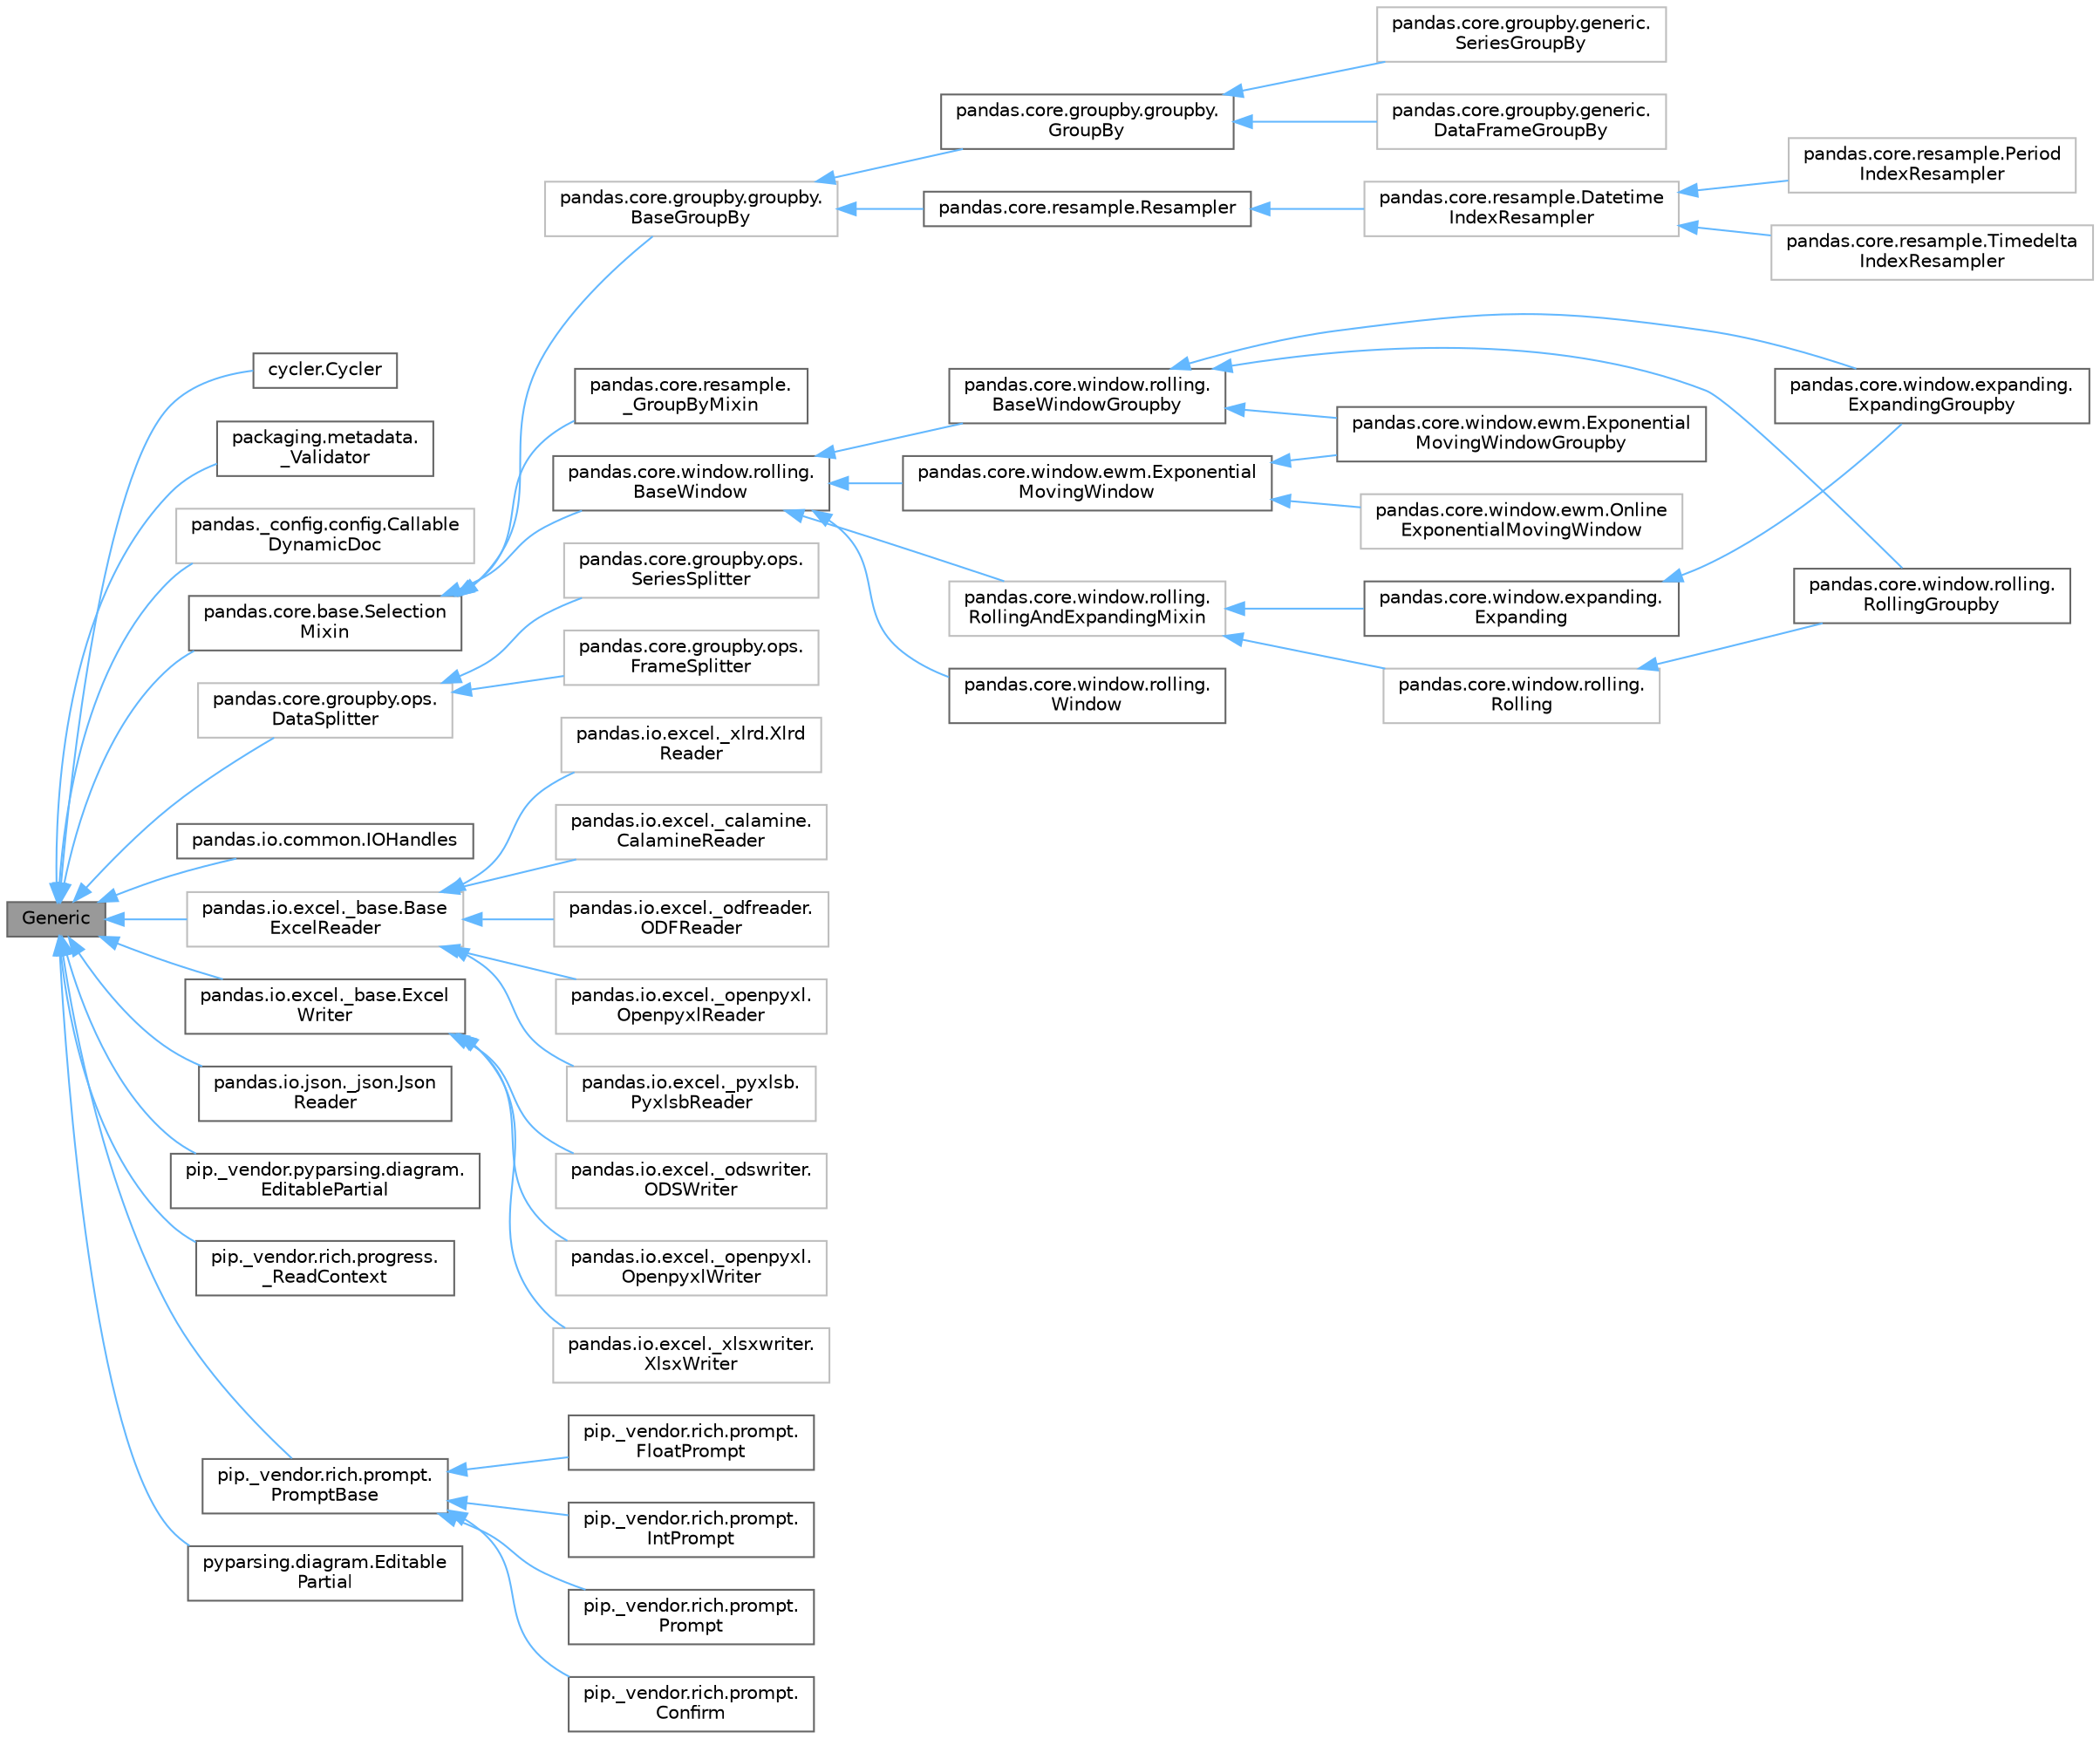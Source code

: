 digraph "Generic"
{
 // LATEX_PDF_SIZE
  bgcolor="transparent";
  edge [fontname=Helvetica,fontsize=10,labelfontname=Helvetica,labelfontsize=10];
  node [fontname=Helvetica,fontsize=10,shape=box,height=0.2,width=0.4];
  rankdir="LR";
  Node1 [id="Node000001",label="Generic",height=0.2,width=0.4,color="gray40", fillcolor="grey60", style="filled", fontcolor="black",tooltip=" "];
  Node1 -> Node2 [id="edge51_Node000001_Node000002",dir="back",color="steelblue1",style="solid",tooltip=" "];
  Node2 [id="Node000002",label="cycler.Cycler",height=0.2,width=0.4,color="gray40", fillcolor="white", style="filled",URL="$de/d75/classcycler_1_1Cycler.html",tooltip=" "];
  Node1 -> Node3 [id="edge52_Node000001_Node000003",dir="back",color="steelblue1",style="solid",tooltip=" "];
  Node3 [id="Node000003",label="packaging.metadata.\l_Validator",height=0.2,width=0.4,color="gray40", fillcolor="white", style="filled",URL="$df/d38/classpackaging_1_1metadata_1_1__Validator.html",tooltip=" "];
  Node1 -> Node4 [id="edge53_Node000001_Node000004",dir="back",color="steelblue1",style="solid",tooltip=" "];
  Node4 [id="Node000004",label="pandas._config.config.Callable\lDynamicDoc",height=0.2,width=0.4,color="grey75", fillcolor="white", style="filled",URL="$d0/d6c/classpandas_1_1__config_1_1config_1_1CallableDynamicDoc.html",tooltip=" "];
  Node1 -> Node5 [id="edge54_Node000001_Node000005",dir="back",color="steelblue1",style="solid",tooltip=" "];
  Node5 [id="Node000005",label="pandas.core.base.Selection\lMixin",height=0.2,width=0.4,color="gray40", fillcolor="white", style="filled",URL="$d8/d8c/classpandas_1_1core_1_1base_1_1SelectionMixin.html",tooltip=" "];
  Node5 -> Node6 [id="edge55_Node000005_Node000006",dir="back",color="steelblue1",style="solid",tooltip=" "];
  Node6 [id="Node000006",label="pandas.core.groupby.groupby.\lBaseGroupBy",height=0.2,width=0.4,color="grey75", fillcolor="white", style="filled",URL="$d2/d90/classpandas_1_1core_1_1groupby_1_1groupby_1_1BaseGroupBy.html",tooltip=" "];
  Node6 -> Node7 [id="edge56_Node000006_Node000007",dir="back",color="steelblue1",style="solid",tooltip=" "];
  Node7 [id="Node000007",label="pandas.core.groupby.groupby.\lGroupBy",height=0.2,width=0.4,color="gray40", fillcolor="white", style="filled",URL="$d4/d3d/classpandas_1_1core_1_1groupby_1_1groupby_1_1GroupBy.html",tooltip=" "];
  Node7 -> Node8 [id="edge57_Node000007_Node000008",dir="back",color="steelblue1",style="solid",tooltip=" "];
  Node8 [id="Node000008",label="pandas.core.groupby.generic.\lDataFrameGroupBy",height=0.2,width=0.4,color="grey75", fillcolor="white", style="filled",URL="$d1/d9d/classpandas_1_1core_1_1groupby_1_1generic_1_1DataFrameGroupBy.html",tooltip=" "];
  Node7 -> Node9 [id="edge58_Node000007_Node000009",dir="back",color="steelblue1",style="solid",tooltip=" "];
  Node9 [id="Node000009",label="pandas.core.groupby.generic.\lSeriesGroupBy",height=0.2,width=0.4,color="grey75", fillcolor="white", style="filled",URL="$dd/dde/classpandas_1_1core_1_1groupby_1_1generic_1_1SeriesGroupBy.html",tooltip=" "];
  Node6 -> Node10 [id="edge59_Node000006_Node000010",dir="back",color="steelblue1",style="solid",tooltip=" "];
  Node10 [id="Node000010",label="pandas.core.resample.Resampler",height=0.2,width=0.4,color="gray40", fillcolor="white", style="filled",URL="$d4/d59/classpandas_1_1core_1_1resample_1_1Resampler.html",tooltip=" "];
  Node10 -> Node11 [id="edge60_Node000010_Node000011",dir="back",color="steelblue1",style="solid",tooltip=" "];
  Node11 [id="Node000011",label="pandas.core.resample.Datetime\lIndexResampler",height=0.2,width=0.4,color="grey75", fillcolor="white", style="filled",URL="$d8/d55/classpandas_1_1core_1_1resample_1_1DatetimeIndexResampler.html",tooltip=" "];
  Node11 -> Node12 [id="edge61_Node000011_Node000012",dir="back",color="steelblue1",style="solid",tooltip=" "];
  Node12 [id="Node000012",label="pandas.core.resample.Period\lIndexResampler",height=0.2,width=0.4,color="grey75", fillcolor="white", style="filled",URL="$d7/d04/classpandas_1_1core_1_1resample_1_1PeriodIndexResampler.html",tooltip=" "];
  Node11 -> Node13 [id="edge62_Node000011_Node000013",dir="back",color="steelblue1",style="solid",tooltip=" "];
  Node13 [id="Node000013",label="pandas.core.resample.Timedelta\lIndexResampler",height=0.2,width=0.4,color="grey75", fillcolor="white", style="filled",URL="$df/d52/classpandas_1_1core_1_1resample_1_1TimedeltaIndexResampler.html",tooltip=" "];
  Node5 -> Node14 [id="edge63_Node000005_Node000014",dir="back",color="steelblue1",style="solid",tooltip=" "];
  Node14 [id="Node000014",label="pandas.core.resample.\l_GroupByMixin",height=0.2,width=0.4,color="gray40", fillcolor="white", style="filled",URL="$d9/d00/classpandas_1_1core_1_1resample_1_1__GroupByMixin.html",tooltip=" "];
  Node5 -> Node15 [id="edge64_Node000005_Node000015",dir="back",color="steelblue1",style="solid",tooltip=" "];
  Node15 [id="Node000015",label="pandas.core.window.rolling.\lBaseWindow",height=0.2,width=0.4,color="gray40", fillcolor="white", style="filled",URL="$d3/d29/classpandas_1_1core_1_1window_1_1rolling_1_1BaseWindow.html",tooltip=" "];
  Node15 -> Node16 [id="edge65_Node000015_Node000016",dir="back",color="steelblue1",style="solid",tooltip=" "];
  Node16 [id="Node000016",label="pandas.core.window.ewm.Exponential\lMovingWindow",height=0.2,width=0.4,color="gray40", fillcolor="white", style="filled",URL="$dd/d1c/classpandas_1_1core_1_1window_1_1ewm_1_1ExponentialMovingWindow.html",tooltip=" "];
  Node16 -> Node17 [id="edge66_Node000016_Node000017",dir="back",color="steelblue1",style="solid",tooltip=" "];
  Node17 [id="Node000017",label="pandas.core.window.ewm.Exponential\lMovingWindowGroupby",height=0.2,width=0.4,color="gray40", fillcolor="white", style="filled",URL="$dd/dfe/classpandas_1_1core_1_1window_1_1ewm_1_1ExponentialMovingWindowGroupby.html",tooltip=" "];
  Node16 -> Node18 [id="edge67_Node000016_Node000018",dir="back",color="steelblue1",style="solid",tooltip=" "];
  Node18 [id="Node000018",label="pandas.core.window.ewm.Online\lExponentialMovingWindow",height=0.2,width=0.4,color="grey75", fillcolor="white", style="filled",URL="$d0/dad/classpandas_1_1core_1_1window_1_1ewm_1_1OnlineExponentialMovingWindow.html",tooltip=" "];
  Node15 -> Node19 [id="edge68_Node000015_Node000019",dir="back",color="steelblue1",style="solid",tooltip=" "];
  Node19 [id="Node000019",label="pandas.core.window.rolling.\lBaseWindowGroupby",height=0.2,width=0.4,color="gray40", fillcolor="white", style="filled",URL="$de/de4/classpandas_1_1core_1_1window_1_1rolling_1_1BaseWindowGroupby.html",tooltip=" "];
  Node19 -> Node17 [id="edge69_Node000019_Node000017",dir="back",color="steelblue1",style="solid",tooltip=" "];
  Node19 -> Node20 [id="edge70_Node000019_Node000020",dir="back",color="steelblue1",style="solid",tooltip=" "];
  Node20 [id="Node000020",label="pandas.core.window.expanding.\lExpandingGroupby",height=0.2,width=0.4,color="gray40", fillcolor="white", style="filled",URL="$d0/d0d/classpandas_1_1core_1_1window_1_1expanding_1_1ExpandingGroupby.html",tooltip=" "];
  Node19 -> Node21 [id="edge71_Node000019_Node000021",dir="back",color="steelblue1",style="solid",tooltip=" "];
  Node21 [id="Node000021",label="pandas.core.window.rolling.\lRollingGroupby",height=0.2,width=0.4,color="gray40", fillcolor="white", style="filled",URL="$db/d2d/classpandas_1_1core_1_1window_1_1rolling_1_1RollingGroupby.html",tooltip=" "];
  Node15 -> Node22 [id="edge72_Node000015_Node000022",dir="back",color="steelblue1",style="solid",tooltip=" "];
  Node22 [id="Node000022",label="pandas.core.window.rolling.\lRollingAndExpandingMixin",height=0.2,width=0.4,color="grey75", fillcolor="white", style="filled",URL="$d5/d15/classpandas_1_1core_1_1window_1_1rolling_1_1RollingAndExpandingMixin.html",tooltip=" "];
  Node22 -> Node23 [id="edge73_Node000022_Node000023",dir="back",color="steelblue1",style="solid",tooltip=" "];
  Node23 [id="Node000023",label="pandas.core.window.expanding.\lExpanding",height=0.2,width=0.4,color="gray40", fillcolor="white", style="filled",URL="$d5/d66/classpandas_1_1core_1_1window_1_1expanding_1_1Expanding.html",tooltip=" "];
  Node23 -> Node20 [id="edge74_Node000023_Node000020",dir="back",color="steelblue1",style="solid",tooltip=" "];
  Node22 -> Node24 [id="edge75_Node000022_Node000024",dir="back",color="steelblue1",style="solid",tooltip=" "];
  Node24 [id="Node000024",label="pandas.core.window.rolling.\lRolling",height=0.2,width=0.4,color="grey75", fillcolor="white", style="filled",URL="$d4/d14/classpandas_1_1core_1_1window_1_1rolling_1_1Rolling.html",tooltip=" "];
  Node24 -> Node21 [id="edge76_Node000024_Node000021",dir="back",color="steelblue1",style="solid",tooltip=" "];
  Node15 -> Node25 [id="edge77_Node000015_Node000025",dir="back",color="steelblue1",style="solid",tooltip=" "];
  Node25 [id="Node000025",label="pandas.core.window.rolling.\lWindow",height=0.2,width=0.4,color="gray40", fillcolor="white", style="filled",URL="$d0/d3c/classpandas_1_1core_1_1window_1_1rolling_1_1Window.html",tooltip=" "];
  Node1 -> Node26 [id="edge78_Node000001_Node000026",dir="back",color="steelblue1",style="solid",tooltip=" "];
  Node26 [id="Node000026",label="pandas.core.groupby.ops.\lDataSplitter",height=0.2,width=0.4,color="grey75", fillcolor="white", style="filled",URL="$d8/da4/classpandas_1_1core_1_1groupby_1_1ops_1_1DataSplitter.html",tooltip=" "];
  Node26 -> Node27 [id="edge79_Node000026_Node000027",dir="back",color="steelblue1",style="solid",tooltip=" "];
  Node27 [id="Node000027",label="pandas.core.groupby.ops.\lFrameSplitter",height=0.2,width=0.4,color="grey75", fillcolor="white", style="filled",URL="$d5/d66/classpandas_1_1core_1_1groupby_1_1ops_1_1FrameSplitter.html",tooltip=" "];
  Node26 -> Node28 [id="edge80_Node000026_Node000028",dir="back",color="steelblue1",style="solid",tooltip=" "];
  Node28 [id="Node000028",label="pandas.core.groupby.ops.\lSeriesSplitter",height=0.2,width=0.4,color="grey75", fillcolor="white", style="filled",URL="$da/d88/classpandas_1_1core_1_1groupby_1_1ops_1_1SeriesSplitter.html",tooltip=" "];
  Node1 -> Node29 [id="edge81_Node000001_Node000029",dir="back",color="steelblue1",style="solid",tooltip=" "];
  Node29 [id="Node000029",label="pandas.io.common.IOHandles",height=0.2,width=0.4,color="gray40", fillcolor="white", style="filled",URL="$db/dd8/classpandas_1_1io_1_1common_1_1IOHandles.html",tooltip=" "];
  Node1 -> Node30 [id="edge82_Node000001_Node000030",dir="back",color="steelblue1",style="solid",tooltip=" "];
  Node30 [id="Node000030",label="pandas.io.excel._base.Base\lExcelReader",height=0.2,width=0.4,color="grey75", fillcolor="white", style="filled",URL="$d2/d59/classpandas_1_1io_1_1excel_1_1__base_1_1BaseExcelReader.html",tooltip=" "];
  Node30 -> Node31 [id="edge83_Node000030_Node000031",dir="back",color="steelblue1",style="solid",tooltip=" "];
  Node31 [id="Node000031",label="pandas.io.excel._calamine.\lCalamineReader",height=0.2,width=0.4,color="grey75", fillcolor="white", style="filled",URL="$d9/d6c/classpandas_1_1io_1_1excel_1_1__calamine_1_1CalamineReader.html",tooltip=" "];
  Node30 -> Node32 [id="edge84_Node000030_Node000032",dir="back",color="steelblue1",style="solid",tooltip=" "];
  Node32 [id="Node000032",label="pandas.io.excel._odfreader.\lODFReader",height=0.2,width=0.4,color="grey75", fillcolor="white", style="filled",URL="$dd/d68/classpandas_1_1io_1_1excel_1_1__odfreader_1_1ODFReader.html",tooltip=" "];
  Node30 -> Node33 [id="edge85_Node000030_Node000033",dir="back",color="steelblue1",style="solid",tooltip=" "];
  Node33 [id="Node000033",label="pandas.io.excel._openpyxl.\lOpenpyxlReader",height=0.2,width=0.4,color="grey75", fillcolor="white", style="filled",URL="$d0/dd8/classpandas_1_1io_1_1excel_1_1__openpyxl_1_1OpenpyxlReader.html",tooltip=" "];
  Node30 -> Node34 [id="edge86_Node000030_Node000034",dir="back",color="steelblue1",style="solid",tooltip=" "];
  Node34 [id="Node000034",label="pandas.io.excel._pyxlsb.\lPyxlsbReader",height=0.2,width=0.4,color="grey75", fillcolor="white", style="filled",URL="$d2/dbe/classpandas_1_1io_1_1excel_1_1__pyxlsb_1_1PyxlsbReader.html",tooltip=" "];
  Node30 -> Node35 [id="edge87_Node000030_Node000035",dir="back",color="steelblue1",style="solid",tooltip=" "];
  Node35 [id="Node000035",label="pandas.io.excel._xlrd.Xlrd\lReader",height=0.2,width=0.4,color="grey75", fillcolor="white", style="filled",URL="$d7/d4f/classpandas_1_1io_1_1excel_1_1__xlrd_1_1XlrdReader.html",tooltip=" "];
  Node1 -> Node36 [id="edge88_Node000001_Node000036",dir="back",color="steelblue1",style="solid",tooltip=" "];
  Node36 [id="Node000036",label="pandas.io.excel._base.Excel\lWriter",height=0.2,width=0.4,color="gray40", fillcolor="white", style="filled",URL="$d9/d3c/classpandas_1_1io_1_1excel_1_1__base_1_1ExcelWriter.html",tooltip=" "];
  Node36 -> Node37 [id="edge89_Node000036_Node000037",dir="back",color="steelblue1",style="solid",tooltip=" "];
  Node37 [id="Node000037",label="pandas.io.excel._odswriter.\lODSWriter",height=0.2,width=0.4,color="grey75", fillcolor="white", style="filled",URL="$d3/dcf/classpandas_1_1io_1_1excel_1_1__odswriter_1_1ODSWriter.html",tooltip=" "];
  Node36 -> Node38 [id="edge90_Node000036_Node000038",dir="back",color="steelblue1",style="solid",tooltip=" "];
  Node38 [id="Node000038",label="pandas.io.excel._openpyxl.\lOpenpyxlWriter",height=0.2,width=0.4,color="grey75", fillcolor="white", style="filled",URL="$de/d24/classpandas_1_1io_1_1excel_1_1__openpyxl_1_1OpenpyxlWriter.html",tooltip=" "];
  Node36 -> Node39 [id="edge91_Node000036_Node000039",dir="back",color="steelblue1",style="solid",tooltip=" "];
  Node39 [id="Node000039",label="pandas.io.excel._xlsxwriter.\lXlsxWriter",height=0.2,width=0.4,color="grey75", fillcolor="white", style="filled",URL="$d6/dc8/classpandas_1_1io_1_1excel_1_1__xlsxwriter_1_1XlsxWriter.html",tooltip=" "];
  Node1 -> Node40 [id="edge92_Node000001_Node000040",dir="back",color="steelblue1",style="solid",tooltip=" "];
  Node40 [id="Node000040",label="pandas.io.json._json.Json\lReader",height=0.2,width=0.4,color="gray40", fillcolor="white", style="filled",URL="$de/d71/classpandas_1_1io_1_1json_1_1__json_1_1JsonReader.html",tooltip=" "];
  Node1 -> Node41 [id="edge93_Node000001_Node000041",dir="back",color="steelblue1",style="solid",tooltip=" "];
  Node41 [id="Node000041",label="pip._vendor.pyparsing.diagram.\lEditablePartial",height=0.2,width=0.4,color="gray40", fillcolor="white", style="filled",URL="$d6/de3/classpip_1_1__vendor_1_1pyparsing_1_1diagram_1_1EditablePartial.html",tooltip=" "];
  Node1 -> Node42 [id="edge94_Node000001_Node000042",dir="back",color="steelblue1",style="solid",tooltip=" "];
  Node42 [id="Node000042",label="pip._vendor.rich.progress.\l_ReadContext",height=0.2,width=0.4,color="gray40", fillcolor="white", style="filled",URL="$dd/ddb/classpip_1_1__vendor_1_1rich_1_1progress_1_1__ReadContext.html",tooltip=" "];
  Node1 -> Node43 [id="edge95_Node000001_Node000043",dir="back",color="steelblue1",style="solid",tooltip=" "];
  Node43 [id="Node000043",label="pip._vendor.rich.prompt.\lPromptBase",height=0.2,width=0.4,color="gray40", fillcolor="white", style="filled",URL="$d7/d8e/classpip_1_1__vendor_1_1rich_1_1prompt_1_1PromptBase.html",tooltip=" "];
  Node43 -> Node44 [id="edge96_Node000043_Node000044",dir="back",color="steelblue1",style="solid",tooltip=" "];
  Node44 [id="Node000044",label="pip._vendor.rich.prompt.\lConfirm",height=0.2,width=0.4,color="gray40", fillcolor="white", style="filled",URL="$d7/dc0/classpip_1_1__vendor_1_1rich_1_1prompt_1_1Confirm.html",tooltip=" "];
  Node43 -> Node45 [id="edge97_Node000043_Node000045",dir="back",color="steelblue1",style="solid",tooltip=" "];
  Node45 [id="Node000045",label="pip._vendor.rich.prompt.\lFloatPrompt",height=0.2,width=0.4,color="gray40", fillcolor="white", style="filled",URL="$d6/dc4/classpip_1_1__vendor_1_1rich_1_1prompt_1_1FloatPrompt.html",tooltip=" "];
  Node43 -> Node46 [id="edge98_Node000043_Node000046",dir="back",color="steelblue1",style="solid",tooltip=" "];
  Node46 [id="Node000046",label="pip._vendor.rich.prompt.\lIntPrompt",height=0.2,width=0.4,color="gray40", fillcolor="white", style="filled",URL="$d1/d47/classpip_1_1__vendor_1_1rich_1_1prompt_1_1IntPrompt.html",tooltip=" "];
  Node43 -> Node47 [id="edge99_Node000043_Node000047",dir="back",color="steelblue1",style="solid",tooltip=" "];
  Node47 [id="Node000047",label="pip._vendor.rich.prompt.\lPrompt",height=0.2,width=0.4,color="gray40", fillcolor="white", style="filled",URL="$d1/df0/classpip_1_1__vendor_1_1rich_1_1prompt_1_1Prompt.html",tooltip=" "];
  Node1 -> Node48 [id="edge100_Node000001_Node000048",dir="back",color="steelblue1",style="solid",tooltip=" "];
  Node48 [id="Node000048",label="pyparsing.diagram.Editable\lPartial",height=0.2,width=0.4,color="gray40", fillcolor="white", style="filled",URL="$d0/d4e/classpyparsing_1_1diagram_1_1EditablePartial.html",tooltip=" "];
}
